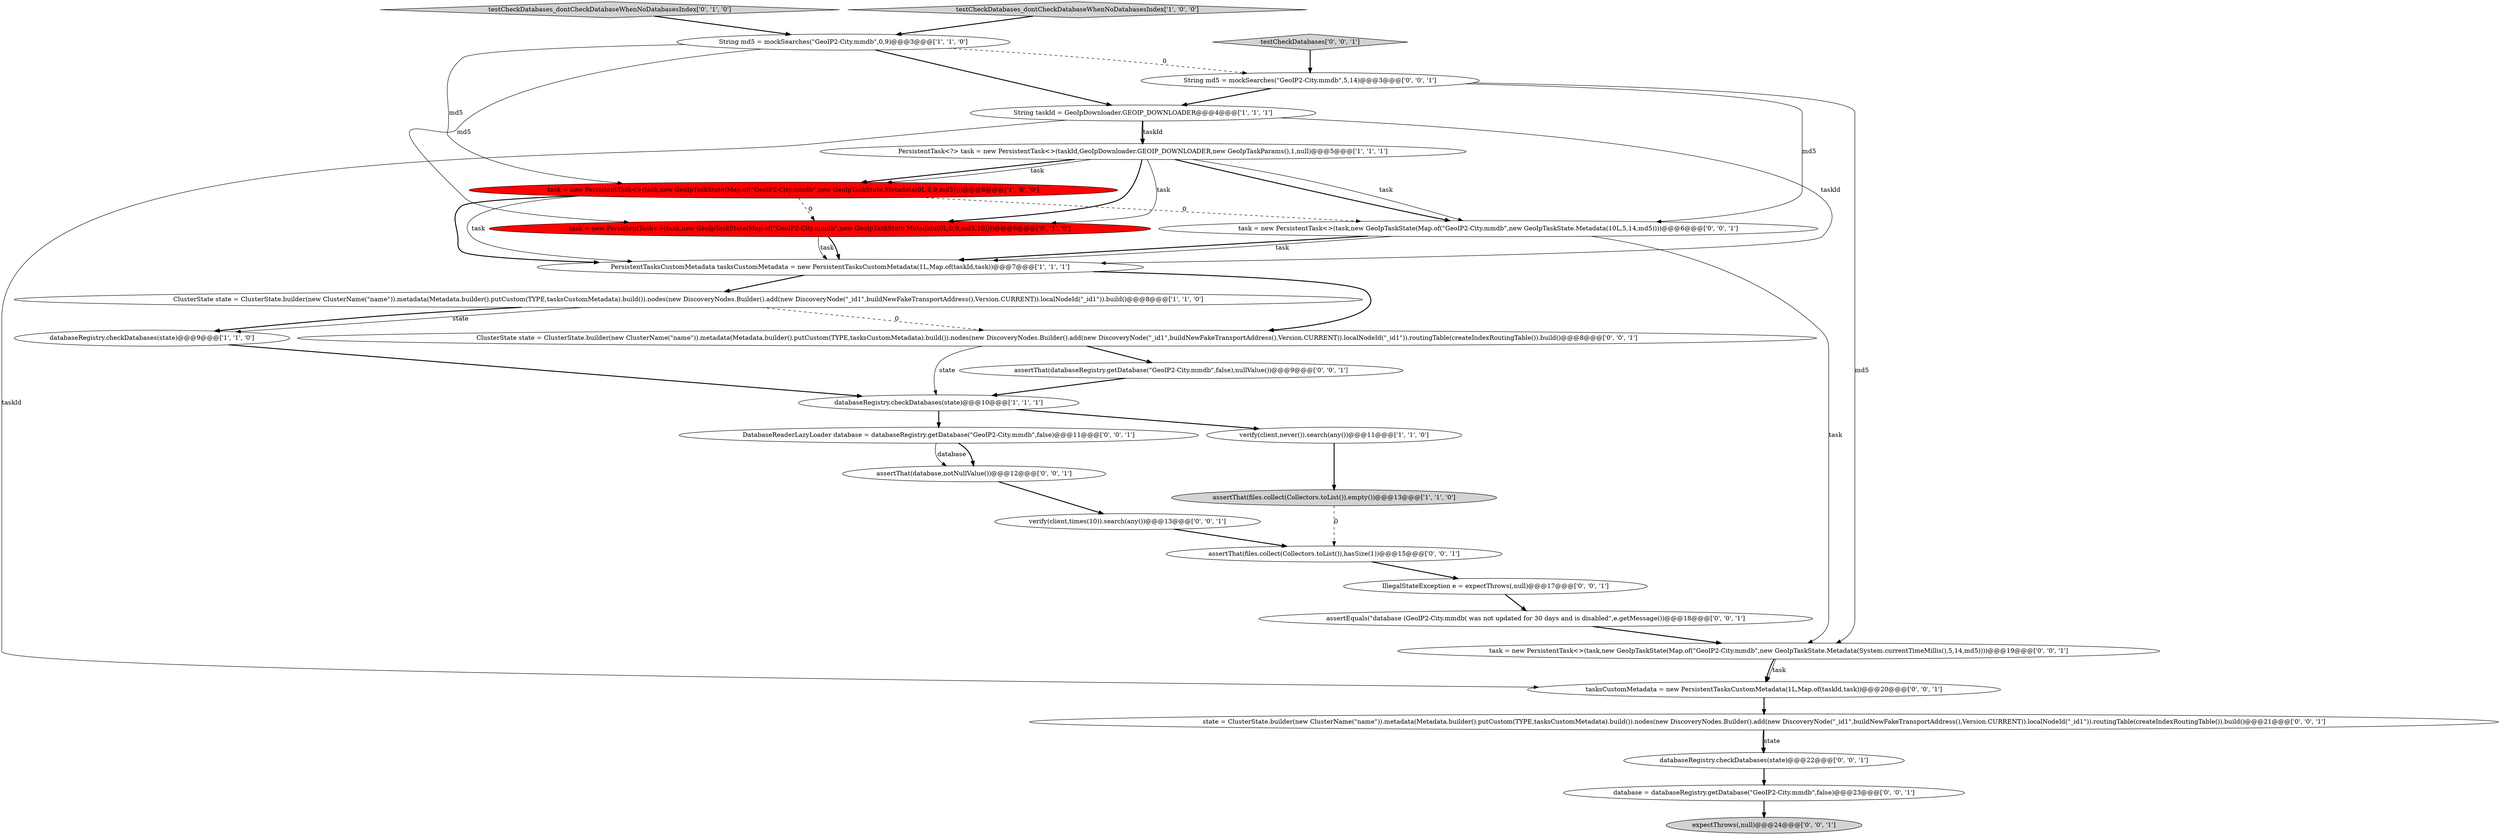digraph {
17 [style = filled, label = "IllegalStateException e = expectThrows(,null)@@@17@@@['0', '0', '1']", fillcolor = white, shape = ellipse image = "AAA0AAABBB3BBB"];
22 [style = filled, label = "DatabaseReaderLazyLoader database = databaseRegistry.getDatabase(\"GeoIP2-City.mmdb\",false)@@@11@@@['0', '0', '1']", fillcolor = white, shape = ellipse image = "AAA0AAABBB3BBB"];
11 [style = filled, label = "task = new PersistentTask<>(task,new GeoIpTaskState(Map.of(\"GeoIP2-City.mmdb\",new GeoIpTaskState.Metadata(0L,0,9,md5,10))))@@@6@@@['0', '1', '0']", fillcolor = red, shape = ellipse image = "AAA1AAABBB2BBB"];
2 [style = filled, label = "PersistentTask<?> task = new PersistentTask<>(taskId,GeoIpDownloader.GEOIP_DOWNLOADER,new GeoIpTaskParams(),1,null)@@@5@@@['1', '1', '1']", fillcolor = white, shape = ellipse image = "AAA0AAABBB1BBB"];
27 [style = filled, label = "ClusterState state = ClusterState.builder(new ClusterName(\"name\")).metadata(Metadata.builder().putCustom(TYPE,tasksCustomMetadata).build()).nodes(new DiscoveryNodes.Builder().add(new DiscoveryNode(\"_id1\",buildNewFakeTransportAddress(),Version.CURRENT)).localNodeId(\"_id1\")).routingTable(createIndexRoutingTable()).build()@@@8@@@['0', '0', '1']", fillcolor = white, shape = ellipse image = "AAA0AAABBB3BBB"];
5 [style = filled, label = "PersistentTasksCustomMetadata tasksCustomMetadata = new PersistentTasksCustomMetadata(1L,Map.of(taskId,task))@@@7@@@['1', '1', '1']", fillcolor = white, shape = ellipse image = "AAA0AAABBB1BBB"];
13 [style = filled, label = "state = ClusterState.builder(new ClusterName(\"name\")).metadata(Metadata.builder().putCustom(TYPE,tasksCustomMetadata).build()).nodes(new DiscoveryNodes.Builder().add(new DiscoveryNode(\"_id1\",buildNewFakeTransportAddress(),Version.CURRENT)).localNodeId(\"_id1\")).routingTable(createIndexRoutingTable()).build()@@@21@@@['0', '0', '1']", fillcolor = white, shape = ellipse image = "AAA0AAABBB3BBB"];
23 [style = filled, label = "tasksCustomMetadata = new PersistentTasksCustomMetadata(1L,Map.of(taskId,task))@@@20@@@['0', '0', '1']", fillcolor = white, shape = ellipse image = "AAA0AAABBB3BBB"];
12 [style = filled, label = "testCheckDatabases_dontCheckDatabaseWhenNoDatabasesIndex['0', '1', '0']", fillcolor = lightgray, shape = diamond image = "AAA0AAABBB2BBB"];
19 [style = filled, label = "task = new PersistentTask<>(task,new GeoIpTaskState(Map.of(\"GeoIP2-City.mmdb\",new GeoIpTaskState.Metadata(10L,5,14,md5))))@@@6@@@['0', '0', '1']", fillcolor = white, shape = ellipse image = "AAA0AAABBB3BBB"];
0 [style = filled, label = "String taskId = GeoIpDownloader.GEOIP_DOWNLOADER@@@4@@@['1', '1', '1']", fillcolor = white, shape = ellipse image = "AAA0AAABBB1BBB"];
1 [style = filled, label = "task = new PersistentTask<>(task,new GeoIpTaskState(Map.of(\"GeoIP2-City.mmdb\",new GeoIpTaskState.Metadata(0L,0,9,md5))))@@@6@@@['1', '0', '0']", fillcolor = red, shape = ellipse image = "AAA1AAABBB1BBB"];
25 [style = filled, label = "databaseRegistry.checkDatabases(state)@@@22@@@['0', '0', '1']", fillcolor = white, shape = ellipse image = "AAA0AAABBB3BBB"];
28 [style = filled, label = "task = new PersistentTask<>(task,new GeoIpTaskState(Map.of(\"GeoIP2-City.mmdb\",new GeoIpTaskState.Metadata(System.currentTimeMillis(),5,14,md5))))@@@19@@@['0', '0', '1']", fillcolor = white, shape = ellipse image = "AAA0AAABBB3BBB"];
20 [style = filled, label = "assertThat(databaseRegistry.getDatabase(\"GeoIP2-City.mmdb\",false),nullValue())@@@9@@@['0', '0', '1']", fillcolor = white, shape = ellipse image = "AAA0AAABBB3BBB"];
29 [style = filled, label = "assertThat(files.collect(Collectors.toList()),hasSize(1))@@@15@@@['0', '0', '1']", fillcolor = white, shape = ellipse image = "AAA0AAABBB3BBB"];
26 [style = filled, label = "String md5 = mockSearches(\"GeoIP2-City.mmdb\",5,14)@@@3@@@['0', '0', '1']", fillcolor = white, shape = ellipse image = "AAA0AAABBB3BBB"];
14 [style = filled, label = "expectThrows(,null)@@@24@@@['0', '0', '1']", fillcolor = lightgray, shape = ellipse image = "AAA0AAABBB3BBB"];
21 [style = filled, label = "assertThat(database,notNullValue())@@@12@@@['0', '0', '1']", fillcolor = white, shape = ellipse image = "AAA0AAABBB3BBB"];
3 [style = filled, label = "String md5 = mockSearches(\"GeoIP2-City.mmdb\",0,9)@@@3@@@['1', '1', '0']", fillcolor = white, shape = ellipse image = "AAA0AAABBB1BBB"];
8 [style = filled, label = "databaseRegistry.checkDatabases(state)@@@10@@@['1', '1', '1']", fillcolor = white, shape = ellipse image = "AAA0AAABBB1BBB"];
4 [style = filled, label = "ClusterState state = ClusterState.builder(new ClusterName(\"name\")).metadata(Metadata.builder().putCustom(TYPE,tasksCustomMetadata).build()).nodes(new DiscoveryNodes.Builder().add(new DiscoveryNode(\"_id1\",buildNewFakeTransportAddress(),Version.CURRENT)).localNodeId(\"_id1\")).build()@@@8@@@['1', '1', '0']", fillcolor = white, shape = ellipse image = "AAA0AAABBB1BBB"];
16 [style = filled, label = "assertEquals(\"database (GeoIP2-City.mmdb( was not updated for 30 days and is disabled\",e.getMessage())@@@18@@@['0', '0', '1']", fillcolor = white, shape = ellipse image = "AAA0AAABBB3BBB"];
10 [style = filled, label = "testCheckDatabases_dontCheckDatabaseWhenNoDatabasesIndex['1', '0', '0']", fillcolor = lightgray, shape = diamond image = "AAA0AAABBB1BBB"];
6 [style = filled, label = "assertThat(files.collect(Collectors.toList()),empty())@@@13@@@['1', '1', '0']", fillcolor = lightgray, shape = ellipse image = "AAA0AAABBB1BBB"];
7 [style = filled, label = "databaseRegistry.checkDatabases(state)@@@9@@@['1', '1', '0']", fillcolor = white, shape = ellipse image = "AAA0AAABBB1BBB"];
15 [style = filled, label = "database = databaseRegistry.getDatabase(\"GeoIP2-City.mmdb\",false)@@@23@@@['0', '0', '1']", fillcolor = white, shape = ellipse image = "AAA0AAABBB3BBB"];
9 [style = filled, label = "verify(client,never()).search(any())@@@11@@@['1', '1', '0']", fillcolor = white, shape = ellipse image = "AAA0AAABBB1BBB"];
18 [style = filled, label = "testCheckDatabases['0', '0', '1']", fillcolor = lightgray, shape = diamond image = "AAA0AAABBB3BBB"];
24 [style = filled, label = "verify(client,times(10)).search(any())@@@13@@@['0', '0', '1']", fillcolor = white, shape = ellipse image = "AAA0AAABBB3BBB"];
1->5 [style = bold, label=""];
13->25 [style = bold, label=""];
0->23 [style = solid, label="taskId"];
1->5 [style = solid, label="task"];
2->19 [style = bold, label=""];
29->17 [style = bold, label=""];
27->8 [style = solid, label="state"];
3->1 [style = solid, label="md5"];
15->14 [style = bold, label=""];
3->26 [style = dashed, label="0"];
2->1 [style = bold, label=""];
0->2 [style = bold, label=""];
18->26 [style = bold, label=""];
1->19 [style = dashed, label="0"];
22->21 [style = bold, label=""];
11->5 [style = solid, label="task"];
10->3 [style = bold, label=""];
4->27 [style = dashed, label="0"];
21->24 [style = bold, label=""];
24->29 [style = bold, label=""];
22->21 [style = solid, label="database"];
4->7 [style = solid, label="state"];
26->19 [style = solid, label="md5"];
7->8 [style = bold, label=""];
4->7 [style = bold, label=""];
3->0 [style = bold, label=""];
9->6 [style = bold, label=""];
8->22 [style = bold, label=""];
19->5 [style = bold, label=""];
11->5 [style = bold, label=""];
26->0 [style = bold, label=""];
20->8 [style = bold, label=""];
0->5 [style = solid, label="taskId"];
6->29 [style = dashed, label="0"];
3->11 [style = solid, label="md5"];
16->28 [style = bold, label=""];
28->23 [style = solid, label="task"];
23->13 [style = bold, label=""];
28->23 [style = bold, label=""];
1->11 [style = dashed, label="0"];
2->19 [style = solid, label="task"];
19->5 [style = solid, label="task"];
5->4 [style = bold, label=""];
8->9 [style = bold, label=""];
25->15 [style = bold, label=""];
19->28 [style = solid, label="task"];
13->25 [style = solid, label="state"];
2->11 [style = solid, label="task"];
12->3 [style = bold, label=""];
5->27 [style = bold, label=""];
0->2 [style = solid, label="taskId"];
26->28 [style = solid, label="md5"];
27->20 [style = bold, label=""];
2->11 [style = bold, label=""];
2->1 [style = solid, label="task"];
17->16 [style = bold, label=""];
}
